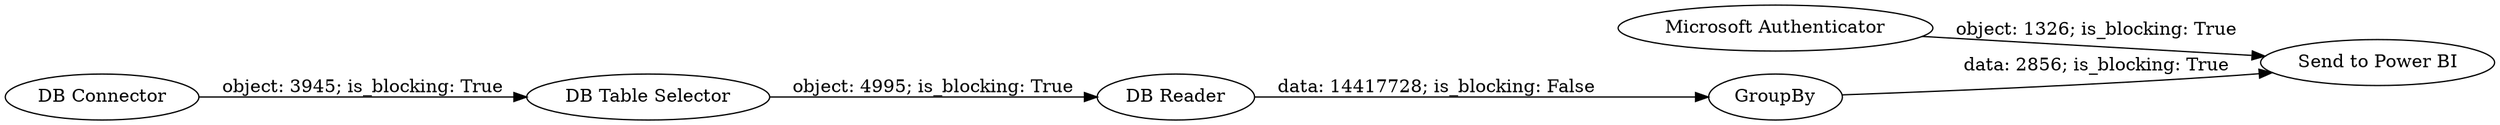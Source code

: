 digraph {
	"-8976396464611107249_7" [label=GroupBy]
	"-8976396464611107249_2" [label="DB Table Selector"]
	"-8976396464611107249_5" [label="Microsoft Authenticator"]
	"-8976396464611107249_3" [label="DB Reader"]
	"-8976396464611107249_6" [label="Send to Power BI"]
	"-8976396464611107249_1" [label="DB Connector"]
	"-8976396464611107249_7" -> "-8976396464611107249_6" [label="data: 2856; is_blocking: True"]
	"-8976396464611107249_1" -> "-8976396464611107249_2" [label="object: 3945; is_blocking: True"]
	"-8976396464611107249_2" -> "-8976396464611107249_3" [label="object: 4995; is_blocking: True"]
	"-8976396464611107249_3" -> "-8976396464611107249_7" [label="data: 14417728; is_blocking: False"]
	"-8976396464611107249_5" -> "-8976396464611107249_6" [label="object: 1326; is_blocking: True"]
	rankdir=LR
}
